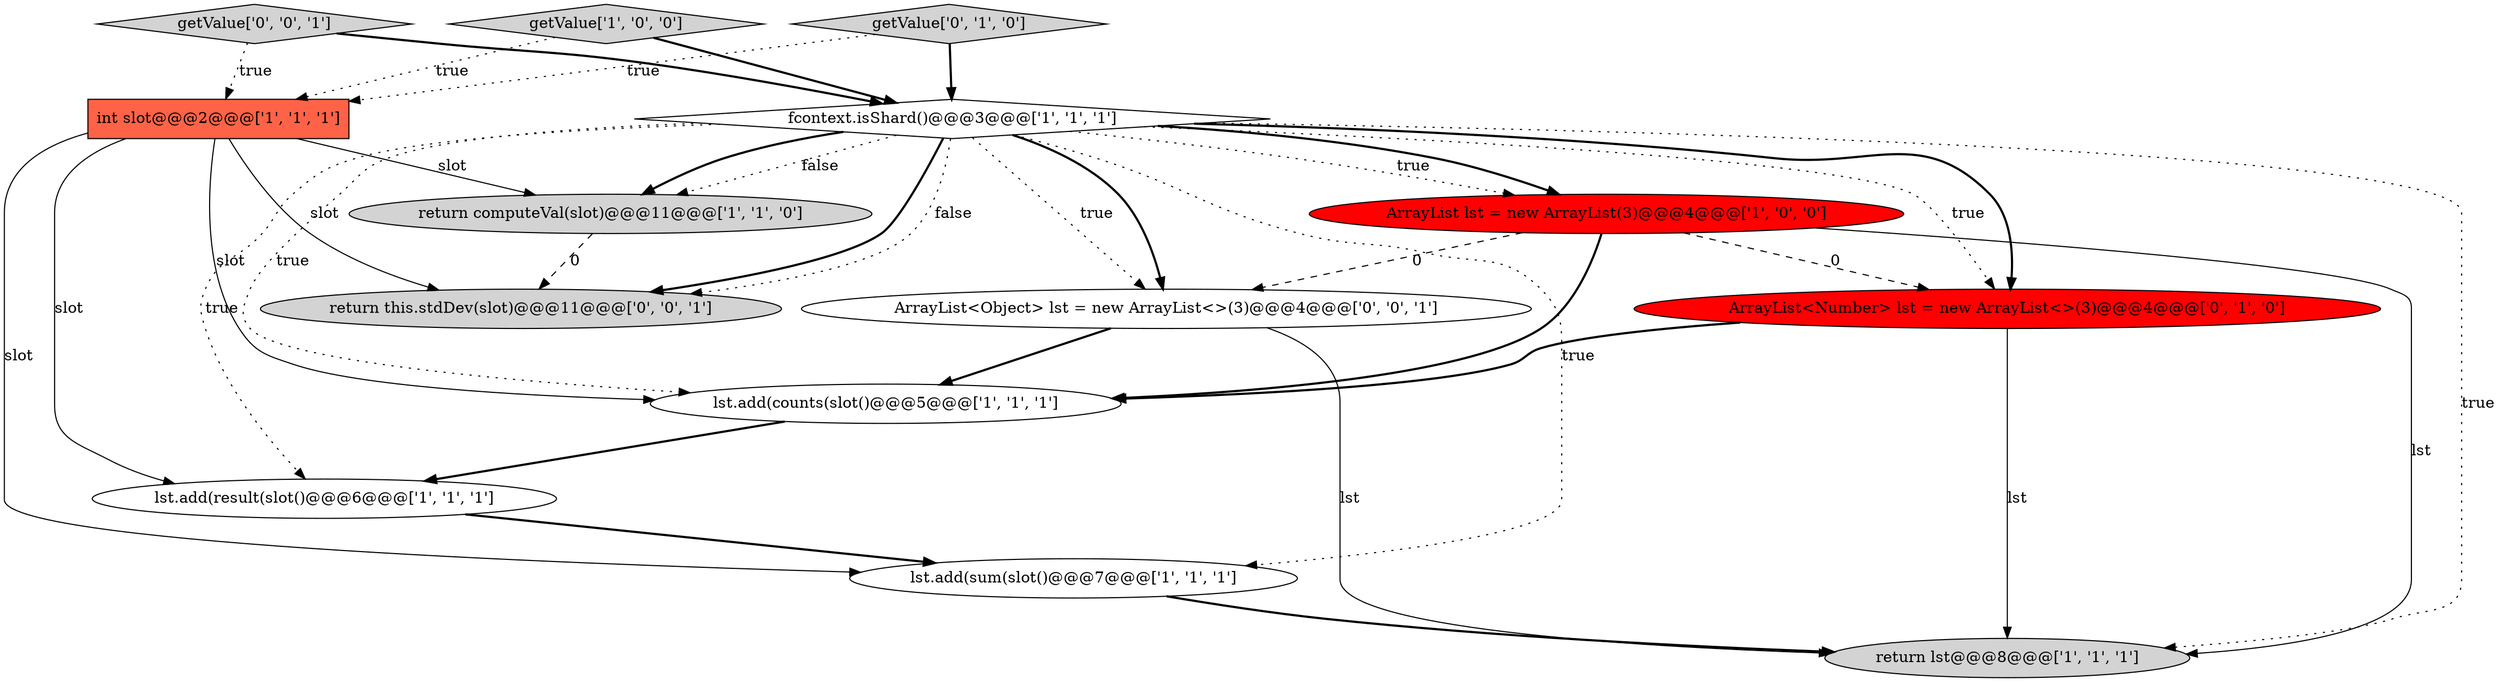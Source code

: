 digraph {
8 [style = filled, label = "lst.add(sum(slot()@@@7@@@['1', '1', '1']", fillcolor = white, shape = ellipse image = "AAA0AAABBB1BBB"];
4 [style = filled, label = "ArrayList lst = new ArrayList(3)@@@4@@@['1', '0', '0']", fillcolor = red, shape = ellipse image = "AAA1AAABBB1BBB"];
10 [style = filled, label = "getValue['0', '1', '0']", fillcolor = lightgray, shape = diamond image = "AAA0AAABBB2BBB"];
0 [style = filled, label = "return lst@@@8@@@['1', '1', '1']", fillcolor = lightgray, shape = ellipse image = "AAA0AAABBB1BBB"];
7 [style = filled, label = "lst.add(counts(slot()@@@5@@@['1', '1', '1']", fillcolor = white, shape = ellipse image = "AAA0AAABBB1BBB"];
2 [style = filled, label = "getValue['1', '0', '0']", fillcolor = lightgray, shape = diamond image = "AAA0AAABBB1BBB"];
3 [style = filled, label = "fcontext.isShard()@@@3@@@['1', '1', '1']", fillcolor = white, shape = diamond image = "AAA0AAABBB1BBB"];
9 [style = filled, label = "ArrayList<Number> lst = new ArrayList<>(3)@@@4@@@['0', '1', '0']", fillcolor = red, shape = ellipse image = "AAA1AAABBB2BBB"];
6 [style = filled, label = "lst.add(result(slot()@@@6@@@['1', '1', '1']", fillcolor = white, shape = ellipse image = "AAA0AAABBB1BBB"];
5 [style = filled, label = "int slot@@@2@@@['1', '1', '1']", fillcolor = tomato, shape = box image = "AAA0AAABBB1BBB"];
11 [style = filled, label = "ArrayList<Object> lst = new ArrayList<>(3)@@@4@@@['0', '0', '1']", fillcolor = white, shape = ellipse image = "AAA0AAABBB3BBB"];
13 [style = filled, label = "getValue['0', '0', '1']", fillcolor = lightgray, shape = diamond image = "AAA0AAABBB3BBB"];
12 [style = filled, label = "return this.stdDev(slot)@@@11@@@['0', '0', '1']", fillcolor = lightgray, shape = ellipse image = "AAA0AAABBB3BBB"];
1 [style = filled, label = "return computeVal(slot)@@@11@@@['1', '1', '0']", fillcolor = lightgray, shape = ellipse image = "AAA0AAABBB1BBB"];
3->11 [style = dotted, label="true"];
5->1 [style = solid, label="slot"];
3->7 [style = dotted, label="true"];
3->1 [style = bold, label=""];
2->3 [style = bold, label=""];
3->11 [style = bold, label=""];
4->0 [style = solid, label="lst"];
5->8 [style = solid, label="slot"];
3->4 [style = dotted, label="true"];
10->3 [style = bold, label=""];
5->6 [style = solid, label="slot"];
13->5 [style = dotted, label="true"];
3->9 [style = dotted, label="true"];
3->12 [style = bold, label=""];
3->6 [style = dotted, label="true"];
9->7 [style = bold, label=""];
10->5 [style = dotted, label="true"];
3->4 [style = bold, label=""];
4->7 [style = bold, label=""];
3->12 [style = dotted, label="false"];
8->0 [style = bold, label=""];
3->9 [style = bold, label=""];
1->12 [style = dashed, label="0"];
4->9 [style = dashed, label="0"];
13->3 [style = bold, label=""];
5->7 [style = solid, label="slot"];
7->6 [style = bold, label=""];
6->8 [style = bold, label=""];
3->0 [style = dotted, label="true"];
9->0 [style = solid, label="lst"];
4->11 [style = dashed, label="0"];
2->5 [style = dotted, label="true"];
3->8 [style = dotted, label="true"];
3->1 [style = dotted, label="false"];
11->0 [style = solid, label="lst"];
11->7 [style = bold, label=""];
5->12 [style = solid, label="slot"];
}
